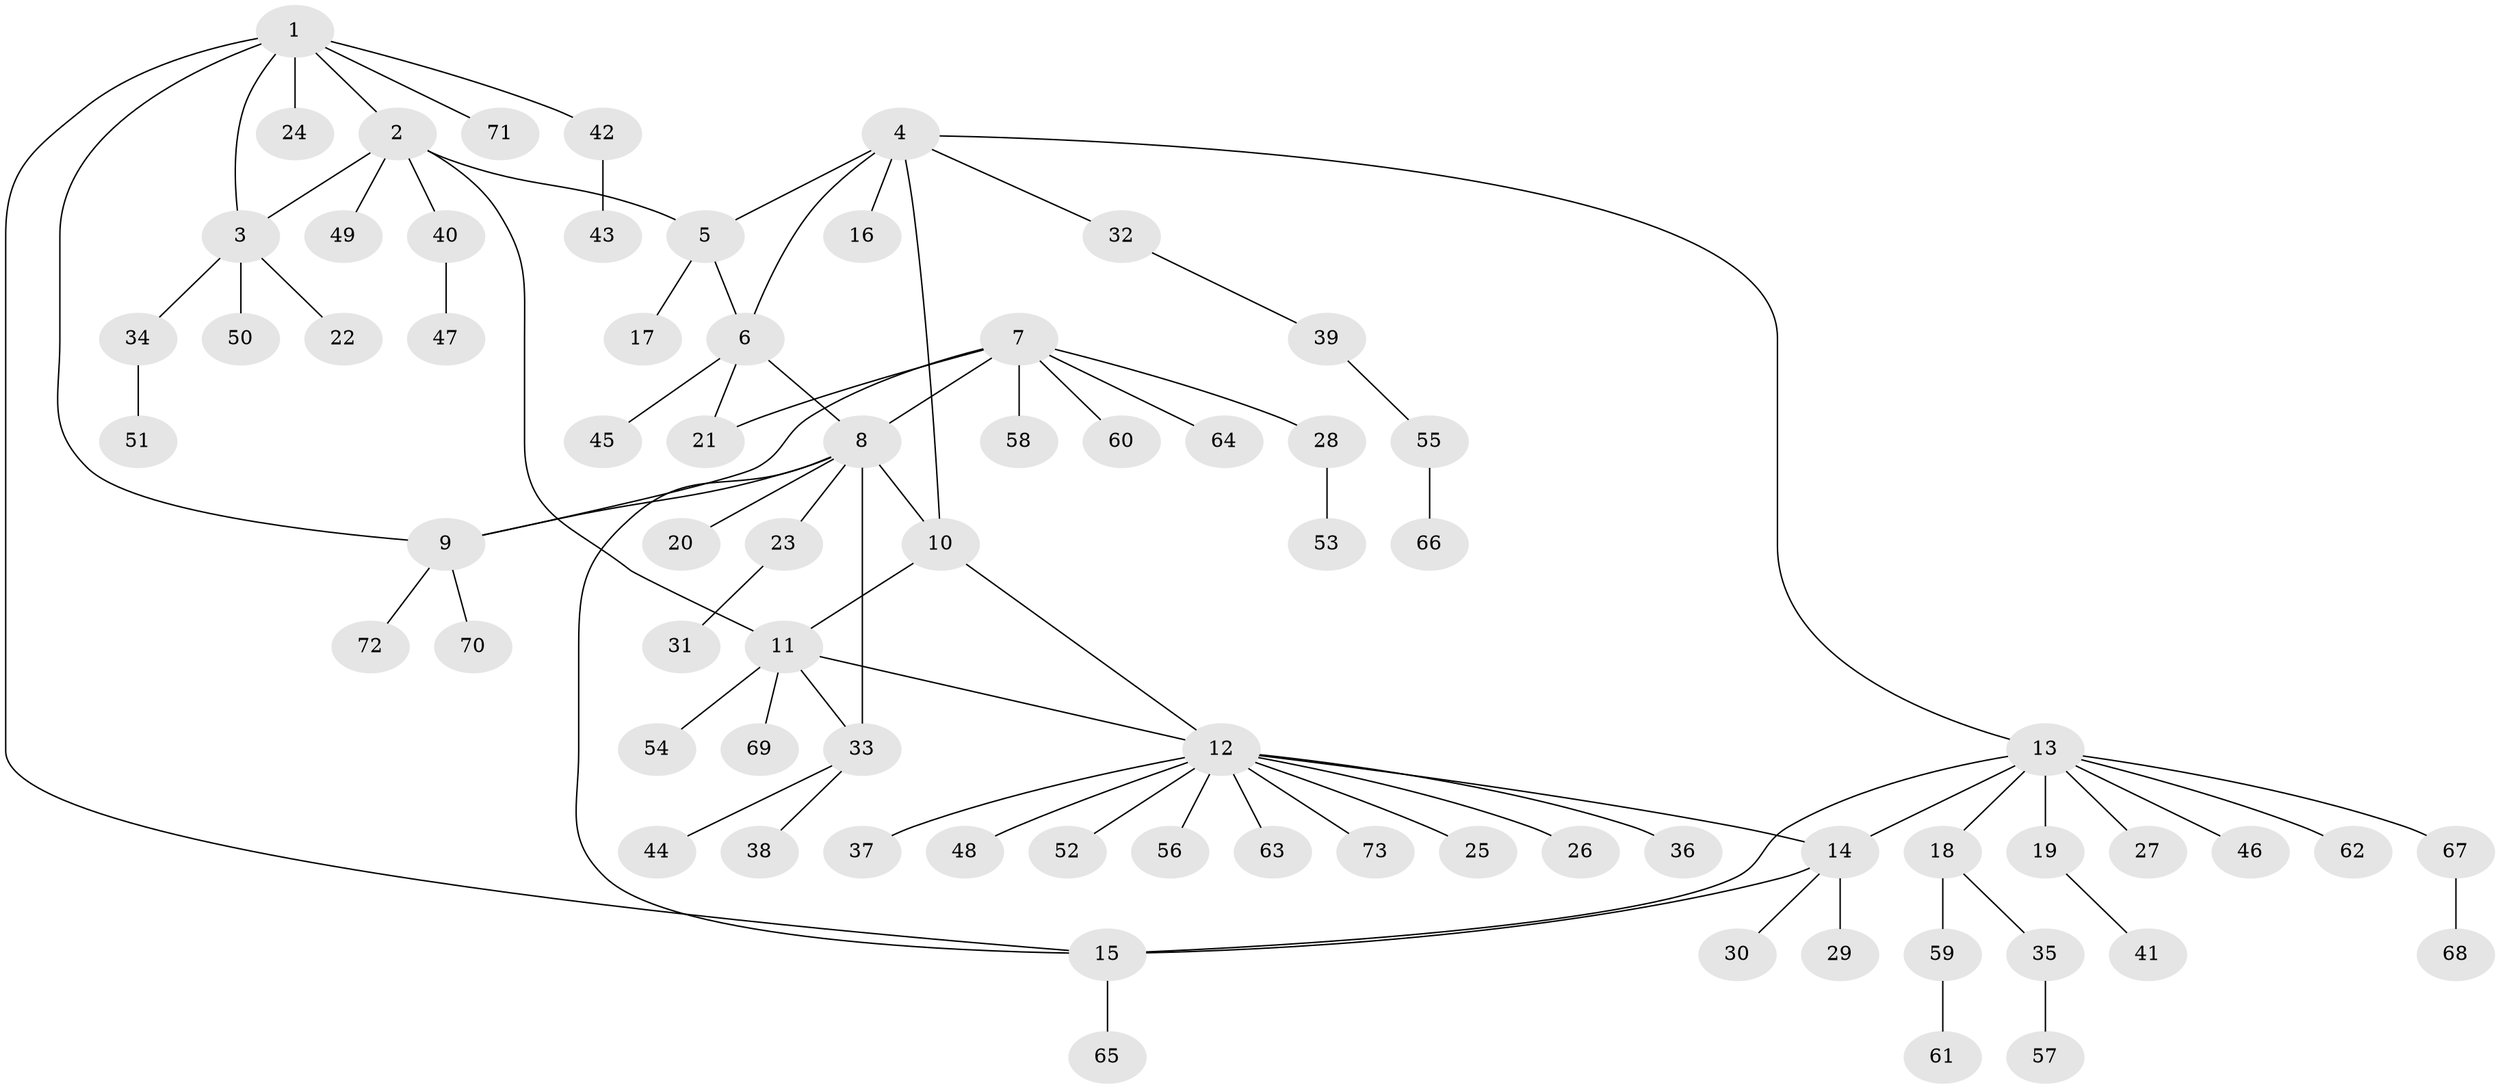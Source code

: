 // Generated by graph-tools (version 1.1) at 2025/11/02/27/25 16:11:35]
// undirected, 73 vertices, 85 edges
graph export_dot {
graph [start="1"]
  node [color=gray90,style=filled];
  1;
  2;
  3;
  4;
  5;
  6;
  7;
  8;
  9;
  10;
  11;
  12;
  13;
  14;
  15;
  16;
  17;
  18;
  19;
  20;
  21;
  22;
  23;
  24;
  25;
  26;
  27;
  28;
  29;
  30;
  31;
  32;
  33;
  34;
  35;
  36;
  37;
  38;
  39;
  40;
  41;
  42;
  43;
  44;
  45;
  46;
  47;
  48;
  49;
  50;
  51;
  52;
  53;
  54;
  55;
  56;
  57;
  58;
  59;
  60;
  61;
  62;
  63;
  64;
  65;
  66;
  67;
  68;
  69;
  70;
  71;
  72;
  73;
  1 -- 2;
  1 -- 3;
  1 -- 9;
  1 -- 15;
  1 -- 24;
  1 -- 42;
  1 -- 71;
  2 -- 3;
  2 -- 5;
  2 -- 11;
  2 -- 40;
  2 -- 49;
  3 -- 22;
  3 -- 34;
  3 -- 50;
  4 -- 5;
  4 -- 6;
  4 -- 10;
  4 -- 13;
  4 -- 16;
  4 -- 32;
  5 -- 6;
  5 -- 17;
  6 -- 8;
  6 -- 21;
  6 -- 45;
  7 -- 8;
  7 -- 9;
  7 -- 21;
  7 -- 28;
  7 -- 58;
  7 -- 60;
  7 -- 64;
  8 -- 9;
  8 -- 10;
  8 -- 15;
  8 -- 20;
  8 -- 23;
  8 -- 33;
  9 -- 70;
  9 -- 72;
  10 -- 11;
  10 -- 12;
  11 -- 12;
  11 -- 33;
  11 -- 54;
  11 -- 69;
  12 -- 14;
  12 -- 25;
  12 -- 26;
  12 -- 36;
  12 -- 37;
  12 -- 48;
  12 -- 52;
  12 -- 56;
  12 -- 63;
  12 -- 73;
  13 -- 14;
  13 -- 15;
  13 -- 18;
  13 -- 19;
  13 -- 27;
  13 -- 46;
  13 -- 62;
  13 -- 67;
  14 -- 15;
  14 -- 29;
  14 -- 30;
  15 -- 65;
  18 -- 35;
  18 -- 59;
  19 -- 41;
  23 -- 31;
  28 -- 53;
  32 -- 39;
  33 -- 38;
  33 -- 44;
  34 -- 51;
  35 -- 57;
  39 -- 55;
  40 -- 47;
  42 -- 43;
  55 -- 66;
  59 -- 61;
  67 -- 68;
}
